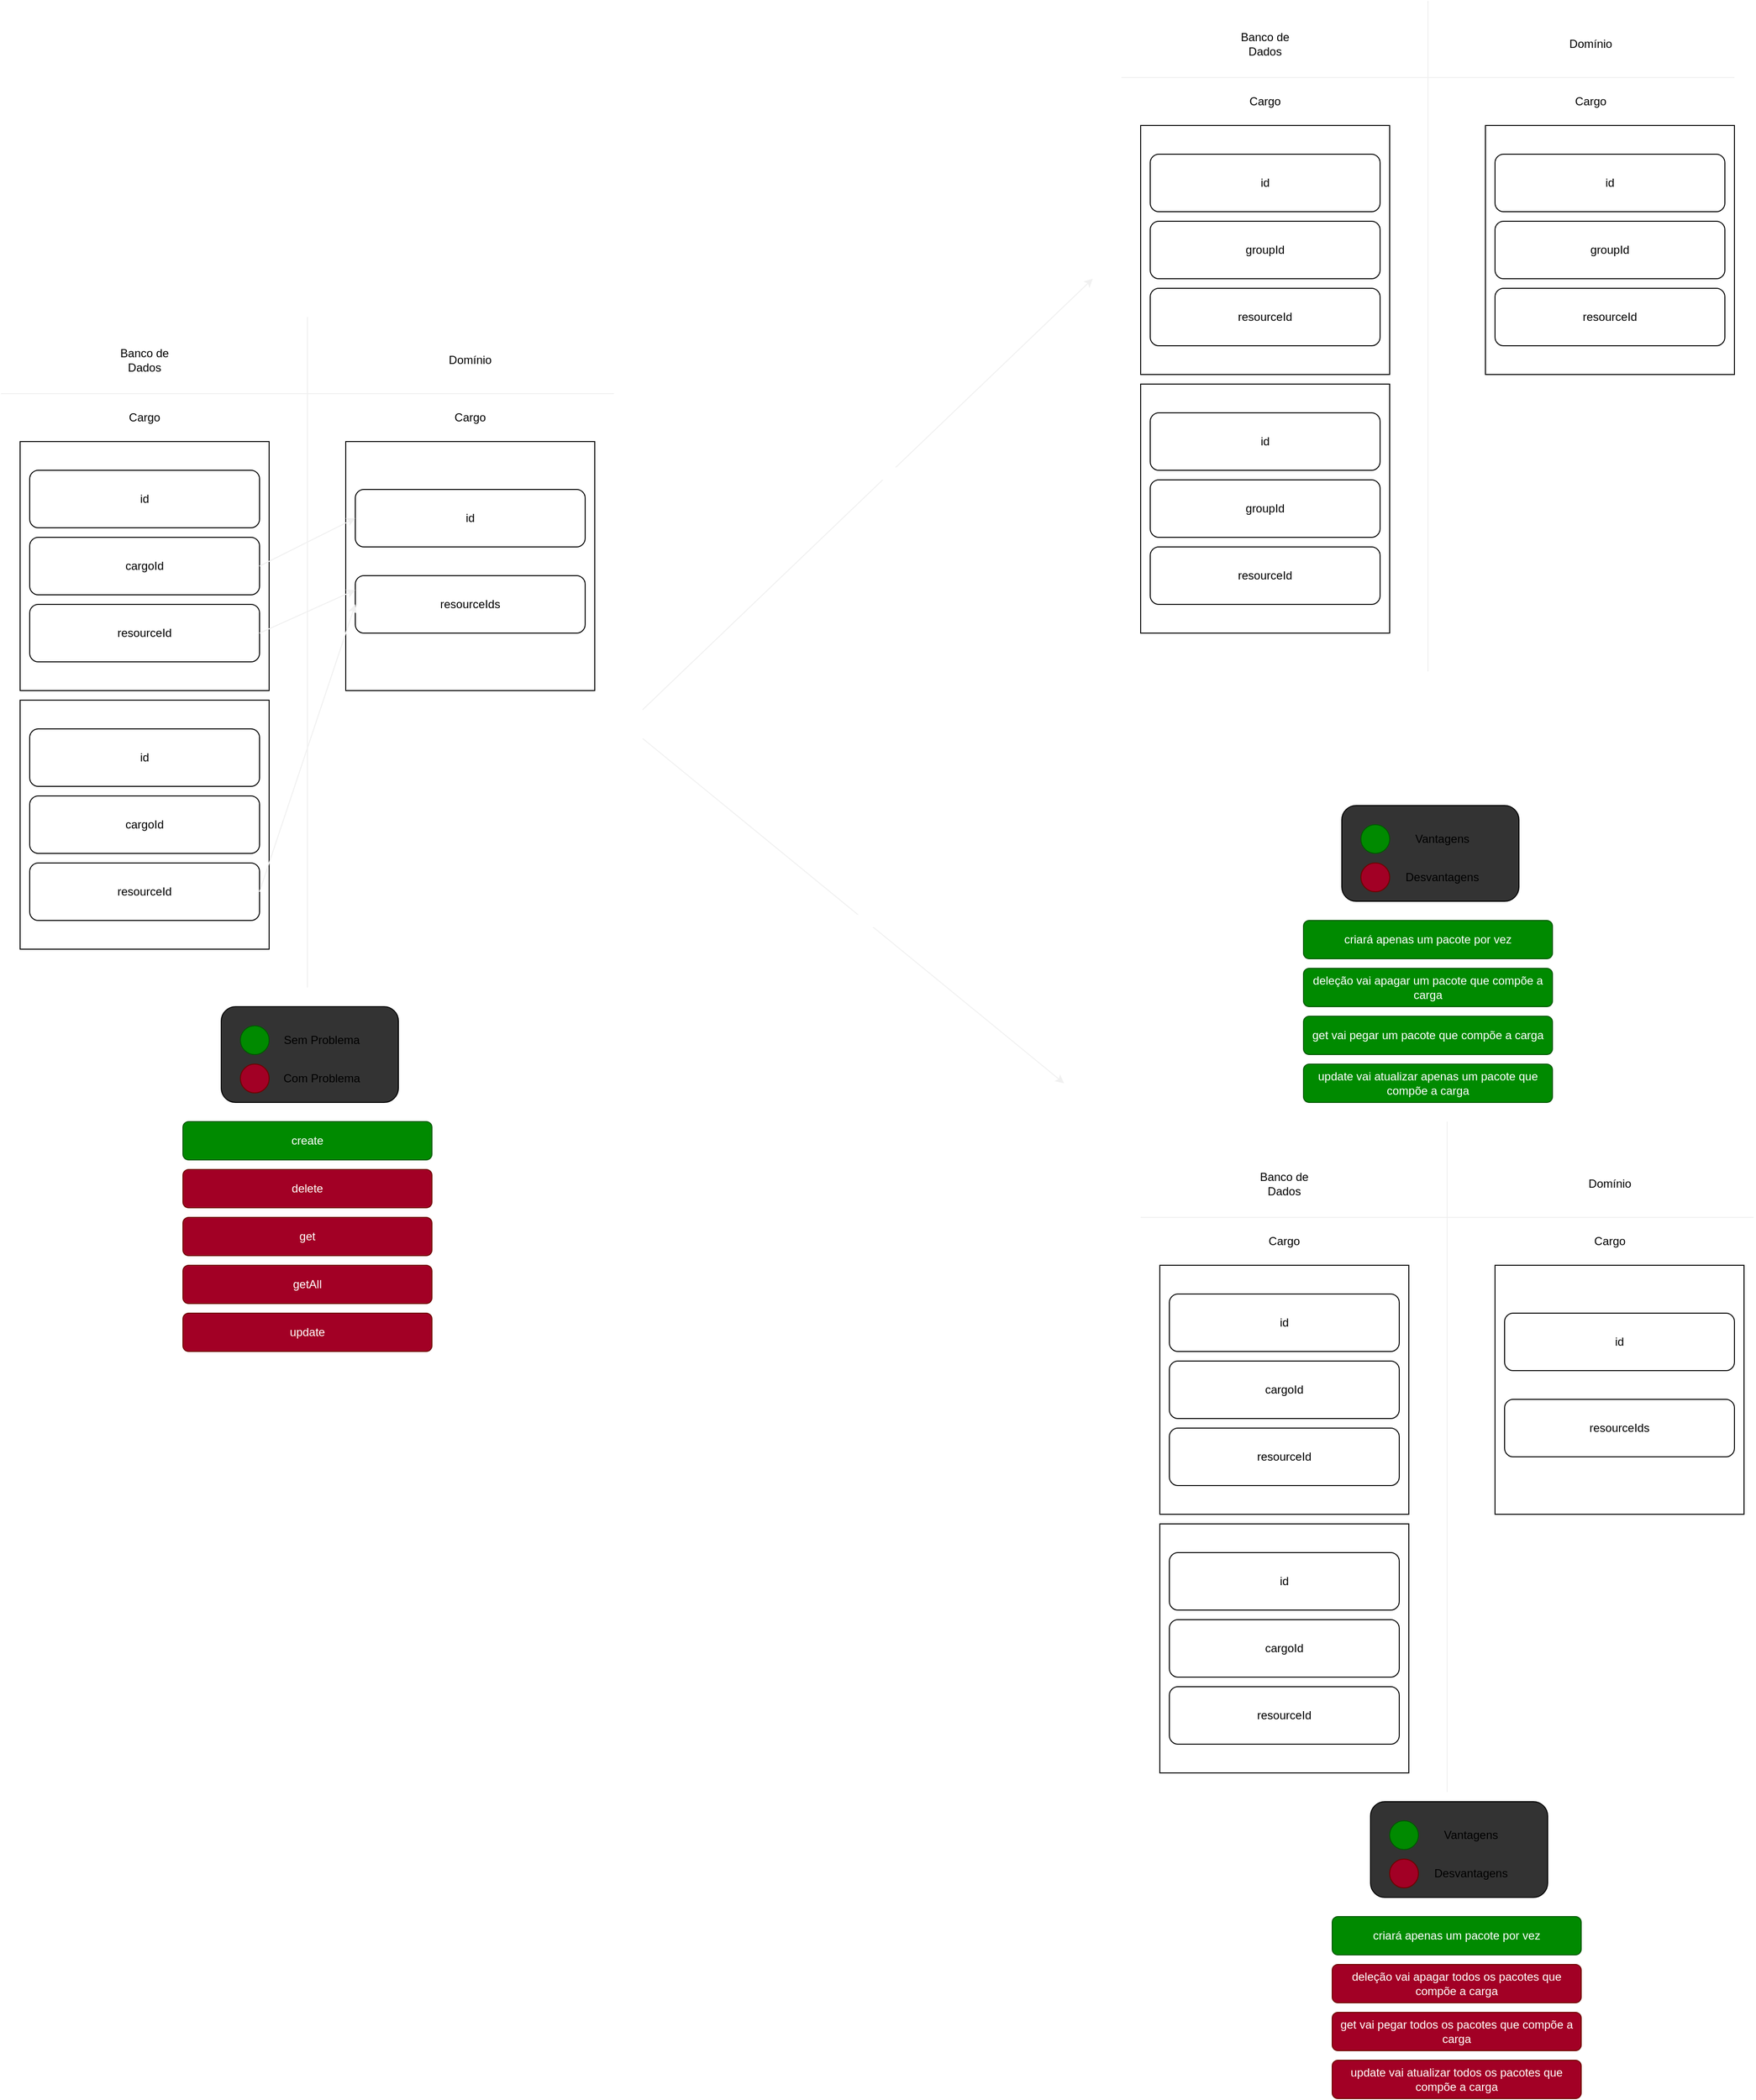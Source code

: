 <mxfile>
    <diagram id="-6_1_ei54dDm4d4uhs4_" name="Page-1">
        <mxGraphModel dx="1915" dy="2467" grid="1" gridSize="10" guides="1" tooltips="1" connect="1" arrows="1" fold="1" page="1" pageScale="1" pageWidth="850" pageHeight="1100" math="0" shadow="0">
            <root>
                <mxCell id="0"/>
                <mxCell id="1" parent="0"/>
                <mxCell id="11" value="" style="group" vertex="1" connectable="0" parent="1">
                    <mxGeometry x="100" y="210" width="260" height="260" as="geometry"/>
                </mxCell>
                <mxCell id="2" value="" style="whiteSpace=wrap;html=1;aspect=fixed;" vertex="1" parent="11">
                    <mxGeometry width="260" height="260" as="geometry"/>
                </mxCell>
                <mxCell id="8" value="id" style="rounded=1;whiteSpace=wrap;html=1;" vertex="1" parent="11">
                    <mxGeometry x="10" y="30" width="240" height="60" as="geometry"/>
                </mxCell>
                <mxCell id="9" value="cargoId" style="rounded=1;whiteSpace=wrap;html=1;" vertex="1" parent="11">
                    <mxGeometry x="10" y="100" width="240" height="60" as="geometry"/>
                </mxCell>
                <mxCell id="10" value="resourceId" style="rounded=1;whiteSpace=wrap;html=1;" vertex="1" parent="11">
                    <mxGeometry x="10" y="170" width="240" height="60" as="geometry"/>
                </mxCell>
                <mxCell id="12" value="Cargo" style="text;html=1;strokeColor=none;fillColor=none;align=center;verticalAlign=middle;whiteSpace=wrap;rounded=0;" vertex="1" parent="1">
                    <mxGeometry x="200" y="170" width="60" height="30" as="geometry"/>
                </mxCell>
                <mxCell id="13" value="" style="endArrow=none;html=1;strokeColor=#F0F0F0;" edge="1" parent="1">
                    <mxGeometry width="50" height="50" relative="1" as="geometry">
                        <mxPoint x="400" y="780" as="sourcePoint"/>
                        <mxPoint x="400" y="80" as="targetPoint"/>
                    </mxGeometry>
                </mxCell>
                <mxCell id="14" value="" style="endArrow=none;html=1;strokeColor=#F0F0F0;" edge="1" parent="1">
                    <mxGeometry width="50" height="50" relative="1" as="geometry">
                        <mxPoint x="720" y="160" as="sourcePoint"/>
                        <mxPoint x="80" y="160" as="targetPoint"/>
                    </mxGeometry>
                </mxCell>
                <mxCell id="15" value="Banco de Dados" style="text;html=1;strokeColor=none;fillColor=none;align=center;verticalAlign=middle;whiteSpace=wrap;rounded=0;" vertex="1" parent="1">
                    <mxGeometry x="190" y="110" width="80" height="30" as="geometry"/>
                </mxCell>
                <mxCell id="16" value="Domínio" style="text;html=1;strokeColor=none;fillColor=none;align=center;verticalAlign=middle;whiteSpace=wrap;rounded=0;" vertex="1" parent="1">
                    <mxGeometry x="530" y="110" width="80" height="30" as="geometry"/>
                </mxCell>
                <mxCell id="17" value="Cargo" style="text;html=1;strokeColor=none;fillColor=none;align=center;verticalAlign=middle;whiteSpace=wrap;rounded=0;" vertex="1" parent="1">
                    <mxGeometry x="540" y="170" width="60" height="30" as="geometry"/>
                </mxCell>
                <mxCell id="23" value="" style="group" vertex="1" connectable="0" parent="1">
                    <mxGeometry x="440" y="210" width="260" height="260" as="geometry"/>
                </mxCell>
                <mxCell id="19" value="" style="whiteSpace=wrap;html=1;aspect=fixed;" vertex="1" parent="23">
                    <mxGeometry width="260" height="260" as="geometry"/>
                </mxCell>
                <mxCell id="20" value="id" style="rounded=1;whiteSpace=wrap;html=1;" vertex="1" parent="23">
                    <mxGeometry x="10" y="50" width="240" height="60" as="geometry"/>
                </mxCell>
                <mxCell id="22" value="resourceIds" style="rounded=1;whiteSpace=wrap;html=1;" vertex="1" parent="23">
                    <mxGeometry x="10" y="140" width="240" height="60" as="geometry"/>
                </mxCell>
                <mxCell id="24" value="" style="endArrow=classic;html=1;strokeColor=#F0F0F0;entryX=0;entryY=0.5;entryDx=0;entryDy=0;exitX=1;exitY=0.5;exitDx=0;exitDy=0;" edge="1" parent="1" source="9" target="20">
                    <mxGeometry width="50" height="50" relative="1" as="geometry">
                        <mxPoint x="230" y="590" as="sourcePoint"/>
                        <mxPoint x="280" y="540" as="targetPoint"/>
                    </mxGeometry>
                </mxCell>
                <mxCell id="26" value="create" style="rounded=1;whiteSpace=wrap;html=1;fillColor=#008a00;fontColor=#ffffff;strokeColor=#005700;" vertex="1" parent="1">
                    <mxGeometry x="270" y="920" width="260" height="40" as="geometry"/>
                </mxCell>
                <mxCell id="27" value="update" style="rounded=1;whiteSpace=wrap;html=1;fillColor=#a20025;fontColor=#ffffff;strokeColor=#6F0000;" vertex="1" parent="1">
                    <mxGeometry x="270" y="1120" width="260" height="40" as="geometry"/>
                </mxCell>
                <mxCell id="28" value="delete" style="rounded=1;whiteSpace=wrap;html=1;fillColor=#a20025;fontColor=#ffffff;strokeColor=#6F0000;" vertex="1" parent="1">
                    <mxGeometry x="270" y="970" width="260" height="40" as="geometry"/>
                </mxCell>
                <mxCell id="29" value="get" style="rounded=1;whiteSpace=wrap;html=1;fillColor=#a20025;fontColor=#ffffff;strokeColor=#6F0000;" vertex="1" parent="1">
                    <mxGeometry x="270" y="1020" width="260" height="40" as="geometry"/>
                </mxCell>
                <mxCell id="31" value="" style="group" vertex="1" connectable="0" parent="1">
                    <mxGeometry x="100" y="480" width="260" height="260" as="geometry"/>
                </mxCell>
                <mxCell id="32" value="" style="whiteSpace=wrap;html=1;aspect=fixed;" vertex="1" parent="31">
                    <mxGeometry width="260" height="260" as="geometry"/>
                </mxCell>
                <mxCell id="33" value="id" style="rounded=1;whiteSpace=wrap;html=1;" vertex="1" parent="31">
                    <mxGeometry x="10" y="30" width="240" height="60" as="geometry"/>
                </mxCell>
                <mxCell id="34" value="cargoId" style="rounded=1;whiteSpace=wrap;html=1;" vertex="1" parent="31">
                    <mxGeometry x="10" y="100" width="240" height="60" as="geometry"/>
                </mxCell>
                <mxCell id="35" value="resourceId" style="rounded=1;whiteSpace=wrap;html=1;" vertex="1" parent="31">
                    <mxGeometry x="10" y="170" width="240" height="60" as="geometry"/>
                </mxCell>
                <mxCell id="37" value="" style="endArrow=classic;html=1;strokeColor=#F0F0F0;entryX=0;entryY=0.25;entryDx=0;entryDy=0;exitX=1;exitY=0.5;exitDx=0;exitDy=0;" edge="1" parent="1" source="10" target="22">
                    <mxGeometry width="50" height="50" relative="1" as="geometry">
                        <mxPoint x="360" y="350" as="sourcePoint"/>
                        <mxPoint x="460" y="300" as="targetPoint"/>
                    </mxGeometry>
                </mxCell>
                <mxCell id="38" value="" style="endArrow=classic;html=1;strokeColor=#F0F0F0;entryX=0;entryY=0.5;entryDx=0;entryDy=0;exitX=1;exitY=0.5;exitDx=0;exitDy=0;" edge="1" parent="1" source="35" target="22">
                    <mxGeometry width="50" height="50" relative="1" as="geometry">
                        <mxPoint x="360" y="420" as="sourcePoint"/>
                        <mxPoint x="460" y="390" as="targetPoint"/>
                    </mxGeometry>
                </mxCell>
                <mxCell id="47" value="" style="group;fillColor=default;fontColor=#ffffff;strokeColor=none;" vertex="1" connectable="0" parent="1">
                    <mxGeometry x="310" y="800" width="185" height="100" as="geometry"/>
                </mxCell>
                <mxCell id="46" value="" style="rounded=1;whiteSpace=wrap;html=1;fillColor=#333333;" vertex="1" parent="47">
                    <mxGeometry width="185" height="100" as="geometry"/>
                </mxCell>
                <mxCell id="40" value="" style="ellipse;whiteSpace=wrap;html=1;aspect=fixed;fillColor=#008a00;fontColor=#ffffff;strokeColor=#005700;" vertex="1" parent="47">
                    <mxGeometry x="20" y="20" width="30" height="30" as="geometry"/>
                </mxCell>
                <mxCell id="41" value="" style="ellipse;whiteSpace=wrap;html=1;aspect=fixed;fillColor=#a20025;fontColor=#ffffff;strokeColor=#6F0000;" vertex="1" parent="47">
                    <mxGeometry x="20" y="60" width="30" height="30" as="geometry"/>
                </mxCell>
                <mxCell id="44" value="Sem Problema" style="text;html=1;strokeColor=none;fillColor=none;align=center;verticalAlign=middle;whiteSpace=wrap;rounded=0;" vertex="1" parent="47">
                    <mxGeometry x="60" y="20" width="90" height="30" as="geometry"/>
                </mxCell>
                <mxCell id="45" value="Com Problema" style="text;html=1;strokeColor=none;fillColor=none;align=center;verticalAlign=middle;whiteSpace=wrap;rounded=0;" vertex="1" parent="47">
                    <mxGeometry x="60" y="60" width="90" height="30" as="geometry"/>
                </mxCell>
                <mxCell id="51" value="getAll" style="rounded=1;whiteSpace=wrap;html=1;fillColor=#a20025;fontColor=#ffffff;strokeColor=#6F0000;" vertex="1" parent="1">
                    <mxGeometry x="270" y="1070" width="260" height="40" as="geometry"/>
                </mxCell>
                <mxCell id="52" value="" style="endArrow=classic;fontColor=#FFFFFF;strokeColor=#F0F0F0;html=1;" edge="1" parent="1">
                    <mxGeometry width="50" height="50" relative="1" as="geometry">
                        <mxPoint x="750" y="490" as="sourcePoint"/>
                        <mxPoint x="1220" y="40" as="targetPoint"/>
                    </mxGeometry>
                </mxCell>
                <mxCell id="105" value="Solução 1" style="edgeLabel;html=1;align=center;verticalAlign=middle;resizable=0;points=[];fontColor=#FFFFFF;" vertex="1" connectable="0" parent="52">
                    <mxGeometry x="0.113" y="-4" relative="1" as="geometry">
                        <mxPoint as="offset"/>
                    </mxGeometry>
                </mxCell>
                <mxCell id="76" value="" style="group" vertex="1" connectable="0" parent="1">
                    <mxGeometry x="1270" y="-120" width="260" height="260" as="geometry"/>
                </mxCell>
                <mxCell id="77" value="" style="whiteSpace=wrap;html=1;aspect=fixed;" vertex="1" parent="76">
                    <mxGeometry width="260" height="260" as="geometry"/>
                </mxCell>
                <mxCell id="78" value="id" style="rounded=1;whiteSpace=wrap;html=1;" vertex="1" parent="76">
                    <mxGeometry x="10" y="30" width="240" height="60" as="geometry"/>
                </mxCell>
                <mxCell id="79" value="groupId" style="rounded=1;whiteSpace=wrap;html=1;" vertex="1" parent="76">
                    <mxGeometry x="10" y="100" width="240" height="60" as="geometry"/>
                </mxCell>
                <mxCell id="80" value="resourceId" style="rounded=1;whiteSpace=wrap;html=1;" vertex="1" parent="76">
                    <mxGeometry x="10" y="170" width="240" height="60" as="geometry"/>
                </mxCell>
                <mxCell id="81" value="Cargo" style="text;html=1;strokeColor=none;fillColor=none;align=center;verticalAlign=middle;whiteSpace=wrap;rounded=0;" vertex="1" parent="1">
                    <mxGeometry x="1370" y="-160" width="60" height="30" as="geometry"/>
                </mxCell>
                <mxCell id="82" value="" style="endArrow=none;html=1;strokeColor=#F0F0F0;" edge="1" parent="1">
                    <mxGeometry width="50" height="50" relative="1" as="geometry">
                        <mxPoint x="1570" y="450" as="sourcePoint"/>
                        <mxPoint x="1570" y="-250" as="targetPoint"/>
                    </mxGeometry>
                </mxCell>
                <mxCell id="83" value="" style="endArrow=none;html=1;strokeColor=#F0F0F0;" edge="1" parent="1">
                    <mxGeometry width="50" height="50" relative="1" as="geometry">
                        <mxPoint x="1890" y="-170" as="sourcePoint"/>
                        <mxPoint x="1250" y="-170" as="targetPoint"/>
                    </mxGeometry>
                </mxCell>
                <mxCell id="84" value="Banco de Dados" style="text;html=1;strokeColor=none;fillColor=none;align=center;verticalAlign=middle;whiteSpace=wrap;rounded=0;" vertex="1" parent="1">
                    <mxGeometry x="1360" y="-220" width="80" height="30" as="geometry"/>
                </mxCell>
                <mxCell id="85" value="Domínio" style="text;html=1;strokeColor=none;fillColor=none;align=center;verticalAlign=middle;whiteSpace=wrap;rounded=0;" vertex="1" parent="1">
                    <mxGeometry x="1700" y="-220" width="80" height="30" as="geometry"/>
                </mxCell>
                <mxCell id="86" value="Cargo" style="text;html=1;strokeColor=none;fillColor=none;align=center;verticalAlign=middle;whiteSpace=wrap;rounded=0;" vertex="1" parent="1">
                    <mxGeometry x="1710" y="-160" width="60" height="30" as="geometry"/>
                </mxCell>
                <mxCell id="92" value="" style="group" vertex="1" connectable="0" parent="1">
                    <mxGeometry x="1270" y="150" width="260" height="260" as="geometry"/>
                </mxCell>
                <mxCell id="93" value="" style="whiteSpace=wrap;html=1;aspect=fixed;" vertex="1" parent="92">
                    <mxGeometry width="260" height="260" as="geometry"/>
                </mxCell>
                <mxCell id="94" value="id" style="rounded=1;whiteSpace=wrap;html=1;" vertex="1" parent="92">
                    <mxGeometry x="10" y="30" width="240" height="60" as="geometry"/>
                </mxCell>
                <mxCell id="95" value="groupId" style="rounded=1;whiteSpace=wrap;html=1;" vertex="1" parent="92">
                    <mxGeometry x="10" y="100" width="240" height="60" as="geometry"/>
                </mxCell>
                <mxCell id="96" value="resourceId" style="rounded=1;whiteSpace=wrap;html=1;" vertex="1" parent="92">
                    <mxGeometry x="10" y="170" width="240" height="60" as="geometry"/>
                </mxCell>
                <mxCell id="99" value="" style="group" vertex="1" connectable="0" parent="1">
                    <mxGeometry x="1630" y="-120" width="260" height="260" as="geometry"/>
                </mxCell>
                <mxCell id="100" value="" style="whiteSpace=wrap;html=1;aspect=fixed;" vertex="1" parent="99">
                    <mxGeometry width="260" height="260" as="geometry"/>
                </mxCell>
                <mxCell id="101" value="id" style="rounded=1;whiteSpace=wrap;html=1;" vertex="1" parent="99">
                    <mxGeometry x="10" y="30" width="240" height="60" as="geometry"/>
                </mxCell>
                <mxCell id="102" value="groupId" style="rounded=1;whiteSpace=wrap;html=1;" vertex="1" parent="99">
                    <mxGeometry x="10" y="100" width="240" height="60" as="geometry"/>
                </mxCell>
                <mxCell id="103" value="resourceId" style="rounded=1;whiteSpace=wrap;html=1;" vertex="1" parent="99">
                    <mxGeometry x="10" y="170" width="240" height="60" as="geometry"/>
                </mxCell>
                <mxCell id="106" value="" style="endArrow=classic;fontColor=#FFFFFF;strokeColor=#F0F0F0;html=1;" edge="1" parent="1">
                    <mxGeometry width="50" height="50" relative="1" as="geometry">
                        <mxPoint x="750" y="520" as="sourcePoint"/>
                        <mxPoint x="1190" y="880" as="targetPoint"/>
                    </mxGeometry>
                </mxCell>
                <mxCell id="107" value="Solução 2" style="edgeLabel;html=1;align=center;verticalAlign=middle;resizable=0;points=[];fontColor=#FFFFFF;" vertex="1" connectable="0" parent="106">
                    <mxGeometry x="0.113" y="-4" relative="1" as="geometry">
                        <mxPoint x="-13" y="-14" as="offset"/>
                    </mxGeometry>
                </mxCell>
                <mxCell id="108" value="" style="group" vertex="1" connectable="0" parent="1">
                    <mxGeometry x="1290" y="1070" width="260" height="260" as="geometry"/>
                </mxCell>
                <mxCell id="109" value="" style="whiteSpace=wrap;html=1;aspect=fixed;" vertex="1" parent="108">
                    <mxGeometry width="260" height="260" as="geometry"/>
                </mxCell>
                <mxCell id="110" value="id" style="rounded=1;whiteSpace=wrap;html=1;" vertex="1" parent="108">
                    <mxGeometry x="10" y="30" width="240" height="60" as="geometry"/>
                </mxCell>
                <mxCell id="111" value="cargoId" style="rounded=1;whiteSpace=wrap;html=1;" vertex="1" parent="108">
                    <mxGeometry x="10" y="100" width="240" height="60" as="geometry"/>
                </mxCell>
                <mxCell id="112" value="resourceId" style="rounded=1;whiteSpace=wrap;html=1;" vertex="1" parent="108">
                    <mxGeometry x="10" y="170" width="240" height="60" as="geometry"/>
                </mxCell>
                <mxCell id="113" value="Cargo" style="text;html=1;strokeColor=none;fillColor=none;align=center;verticalAlign=middle;whiteSpace=wrap;rounded=0;" vertex="1" parent="1">
                    <mxGeometry x="1390" y="1030" width="60" height="30" as="geometry"/>
                </mxCell>
                <mxCell id="114" value="" style="endArrow=none;html=1;strokeColor=#F0F0F0;" edge="1" parent="1">
                    <mxGeometry width="50" height="50" relative="1" as="geometry">
                        <mxPoint x="1590" y="1620" as="sourcePoint"/>
                        <mxPoint x="1590" y="920" as="targetPoint"/>
                    </mxGeometry>
                </mxCell>
                <mxCell id="115" value="" style="endArrow=none;html=1;strokeColor=#F0F0F0;" edge="1" parent="1">
                    <mxGeometry width="50" height="50" relative="1" as="geometry">
                        <mxPoint x="1910" y="1020" as="sourcePoint"/>
                        <mxPoint x="1270" y="1020" as="targetPoint"/>
                    </mxGeometry>
                </mxCell>
                <mxCell id="116" value="Banco de Dados" style="text;html=1;strokeColor=none;fillColor=none;align=center;verticalAlign=middle;whiteSpace=wrap;rounded=0;" vertex="1" parent="1">
                    <mxGeometry x="1380" y="970" width="80" height="30" as="geometry"/>
                </mxCell>
                <mxCell id="117" value="Domínio" style="text;html=1;strokeColor=none;fillColor=none;align=center;verticalAlign=middle;whiteSpace=wrap;rounded=0;" vertex="1" parent="1">
                    <mxGeometry x="1720" y="970" width="80" height="30" as="geometry"/>
                </mxCell>
                <mxCell id="118" value="Cargo" style="text;html=1;strokeColor=none;fillColor=none;align=center;verticalAlign=middle;whiteSpace=wrap;rounded=0;" vertex="1" parent="1">
                    <mxGeometry x="1730" y="1030" width="60" height="30" as="geometry"/>
                </mxCell>
                <mxCell id="119" value="" style="group" vertex="1" connectable="0" parent="1">
                    <mxGeometry x="1290" y="1340" width="260" height="260" as="geometry"/>
                </mxCell>
                <mxCell id="120" value="" style="whiteSpace=wrap;html=1;aspect=fixed;" vertex="1" parent="119">
                    <mxGeometry width="260" height="260" as="geometry"/>
                </mxCell>
                <mxCell id="121" value="id" style="rounded=1;whiteSpace=wrap;html=1;" vertex="1" parent="119">
                    <mxGeometry x="10" y="30" width="240" height="60" as="geometry"/>
                </mxCell>
                <mxCell id="122" value="cargoId" style="rounded=1;whiteSpace=wrap;html=1;" vertex="1" parent="119">
                    <mxGeometry x="10" y="100" width="240" height="60" as="geometry"/>
                </mxCell>
                <mxCell id="123" value="resourceId" style="rounded=1;whiteSpace=wrap;html=1;" vertex="1" parent="119">
                    <mxGeometry x="10" y="170" width="240" height="60" as="geometry"/>
                </mxCell>
                <mxCell id="140" value="criará apenas um pacote por vez" style="rounded=1;whiteSpace=wrap;html=1;fillColor=#008a00;fontColor=#ffffff;strokeColor=#005700;" vertex="1" parent="1">
                    <mxGeometry x="1470" y="1750" width="260" height="40" as="geometry"/>
                </mxCell>
                <mxCell id="141" value="update vai atualizar todos os pacotes que compõe a carga" style="rounded=1;whiteSpace=wrap;html=1;fillColor=#a20025;fontColor=#ffffff;strokeColor=#6F0000;" vertex="1" parent="1">
                    <mxGeometry x="1470" y="1900" width="260" height="40" as="geometry"/>
                </mxCell>
                <mxCell id="142" value="deleção vai apagar todos os pacotes que compõe a carga" style="rounded=1;whiteSpace=wrap;html=1;fillColor=#a20025;fontColor=#ffffff;strokeColor=#6F0000;" vertex="1" parent="1">
                    <mxGeometry x="1470" y="1800" width="260" height="40" as="geometry"/>
                </mxCell>
                <mxCell id="143" value="get vai pegar todos os pacotes que compõe a carga" style="rounded=1;whiteSpace=wrap;html=1;fillColor=#a20025;fontColor=#ffffff;strokeColor=#6F0000;" vertex="1" parent="1">
                    <mxGeometry x="1470" y="1850" width="260" height="40" as="geometry"/>
                </mxCell>
                <mxCell id="144" value="" style="group;fillColor=default;fontColor=#ffffff;strokeColor=none;" vertex="1" connectable="0" parent="1">
                    <mxGeometry x="1510" y="1630" width="185" height="100" as="geometry"/>
                </mxCell>
                <mxCell id="145" value="" style="rounded=1;whiteSpace=wrap;html=1;fillColor=#333333;" vertex="1" parent="144">
                    <mxGeometry width="185" height="100" as="geometry"/>
                </mxCell>
                <mxCell id="146" value="" style="ellipse;whiteSpace=wrap;html=1;aspect=fixed;fillColor=#008a00;fontColor=#ffffff;strokeColor=#005700;" vertex="1" parent="144">
                    <mxGeometry x="20" y="20" width="30" height="30" as="geometry"/>
                </mxCell>
                <mxCell id="147" value="" style="ellipse;whiteSpace=wrap;html=1;aspect=fixed;fillColor=#a20025;fontColor=#ffffff;strokeColor=#6F0000;" vertex="1" parent="144">
                    <mxGeometry x="20" y="60" width="30" height="30" as="geometry"/>
                </mxCell>
                <mxCell id="148" value="Vantagens" style="text;html=1;strokeColor=none;fillColor=none;align=center;verticalAlign=middle;whiteSpace=wrap;rounded=0;" vertex="1" parent="144">
                    <mxGeometry x="60" y="20" width="90" height="30" as="geometry"/>
                </mxCell>
                <mxCell id="149" value="Desvantagens" style="text;html=1;strokeColor=none;fillColor=none;align=center;verticalAlign=middle;whiteSpace=wrap;rounded=0;" vertex="1" parent="144">
                    <mxGeometry x="60" y="60" width="90" height="30" as="geometry"/>
                </mxCell>
                <mxCell id="161" value="criará apenas um pacote por vez" style="rounded=1;whiteSpace=wrap;html=1;fillColor=#008a00;fontColor=#ffffff;strokeColor=#005700;" vertex="1" parent="1">
                    <mxGeometry x="1440" y="710" width="260" height="40" as="geometry"/>
                </mxCell>
                <mxCell id="162" value="update vai atualizar apenas um pacote que compõe a carga" style="rounded=1;whiteSpace=wrap;html=1;fillColor=#008a00;fontColor=#ffffff;strokeColor=#005700;" vertex="1" parent="1">
                    <mxGeometry x="1440" y="860" width="260" height="40" as="geometry"/>
                </mxCell>
                <mxCell id="163" value="deleção vai apagar um pacote que compõe a carga" style="rounded=1;whiteSpace=wrap;html=1;fillColor=#008a00;fontColor=#ffffff;strokeColor=#005700;" vertex="1" parent="1">
                    <mxGeometry x="1440" y="760" width="260" height="40" as="geometry"/>
                </mxCell>
                <mxCell id="164" value="get vai pegar um pacote que compõe a carga" style="rounded=1;whiteSpace=wrap;html=1;fillColor=#008a00;fontColor=#ffffff;strokeColor=#005700;" vertex="1" parent="1">
                    <mxGeometry x="1440" y="810" width="260" height="40" as="geometry"/>
                </mxCell>
                <mxCell id="165" value="" style="group;fillColor=default;fontColor=#ffffff;strokeColor=none;" vertex="1" connectable="0" parent="1">
                    <mxGeometry x="1480" y="590" width="185" height="100" as="geometry"/>
                </mxCell>
                <mxCell id="166" value="" style="rounded=1;whiteSpace=wrap;html=1;fillColor=#333333;" vertex="1" parent="165">
                    <mxGeometry width="185" height="100" as="geometry"/>
                </mxCell>
                <mxCell id="167" value="" style="ellipse;whiteSpace=wrap;html=1;aspect=fixed;fillColor=#008a00;fontColor=#ffffff;strokeColor=#005700;" vertex="1" parent="165">
                    <mxGeometry x="20" y="20" width="30" height="30" as="geometry"/>
                </mxCell>
                <mxCell id="168" value="" style="ellipse;whiteSpace=wrap;html=1;aspect=fixed;fillColor=#a20025;fontColor=#ffffff;strokeColor=#6F0000;" vertex="1" parent="165">
                    <mxGeometry x="20" y="60" width="30" height="30" as="geometry"/>
                </mxCell>
                <mxCell id="169" value="Vantagens" style="text;html=1;strokeColor=none;fillColor=none;align=center;verticalAlign=middle;whiteSpace=wrap;rounded=0;" vertex="1" parent="165">
                    <mxGeometry x="60" y="20" width="90" height="30" as="geometry"/>
                </mxCell>
                <mxCell id="170" value="Desvantagens" style="text;html=1;strokeColor=none;fillColor=none;align=center;verticalAlign=middle;whiteSpace=wrap;rounded=0;" vertex="1" parent="165">
                    <mxGeometry x="60" y="60" width="90" height="30" as="geometry"/>
                </mxCell>
                <mxCell id="171" value="" style="group" vertex="1" connectable="0" parent="1">
                    <mxGeometry x="1640" y="1070" width="260" height="260" as="geometry"/>
                </mxCell>
                <mxCell id="172" value="" style="whiteSpace=wrap;html=1;aspect=fixed;" vertex="1" parent="171">
                    <mxGeometry width="260" height="260" as="geometry"/>
                </mxCell>
                <mxCell id="173" value="id" style="rounded=1;whiteSpace=wrap;html=1;" vertex="1" parent="171">
                    <mxGeometry x="10" y="50" width="240" height="60" as="geometry"/>
                </mxCell>
                <mxCell id="174" value="resourceIds" style="rounded=1;whiteSpace=wrap;html=1;" vertex="1" parent="171">
                    <mxGeometry x="10" y="140" width="240" height="60" as="geometry"/>
                </mxCell>
            </root>
        </mxGraphModel>
    </diagram>
</mxfile>